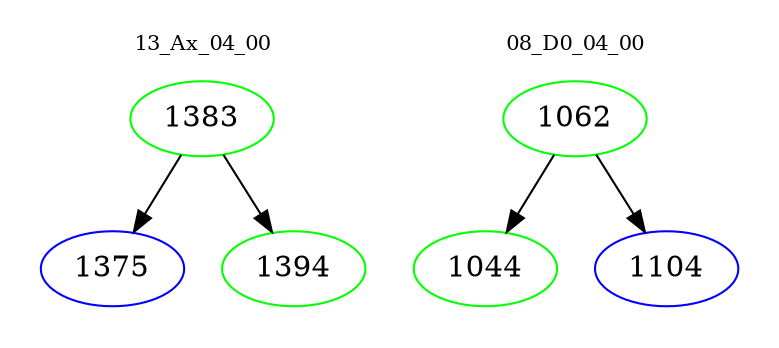 digraph{
subgraph cluster_0 {
color = white
label = "13_Ax_04_00";
fontsize=10;
T0_1383 [label="1383", color="green"]
T0_1383 -> T0_1375 [color="black"]
T0_1375 [label="1375", color="blue"]
T0_1383 -> T0_1394 [color="black"]
T0_1394 [label="1394", color="green"]
}
subgraph cluster_1 {
color = white
label = "08_D0_04_00";
fontsize=10;
T1_1062 [label="1062", color="green"]
T1_1062 -> T1_1044 [color="black"]
T1_1044 [label="1044", color="green"]
T1_1062 -> T1_1104 [color="black"]
T1_1104 [label="1104", color="blue"]
}
}
